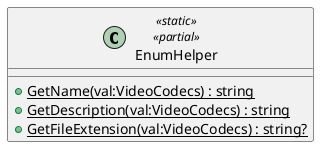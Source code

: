 @startuml
class EnumHelper <<static>> <<partial>> {
    + {static} GetName(val:VideoCodecs) : string
    + {static} GetDescription(val:VideoCodecs) : string
    + {static} GetFileExtension(val:VideoCodecs) : string?
}
@enduml
